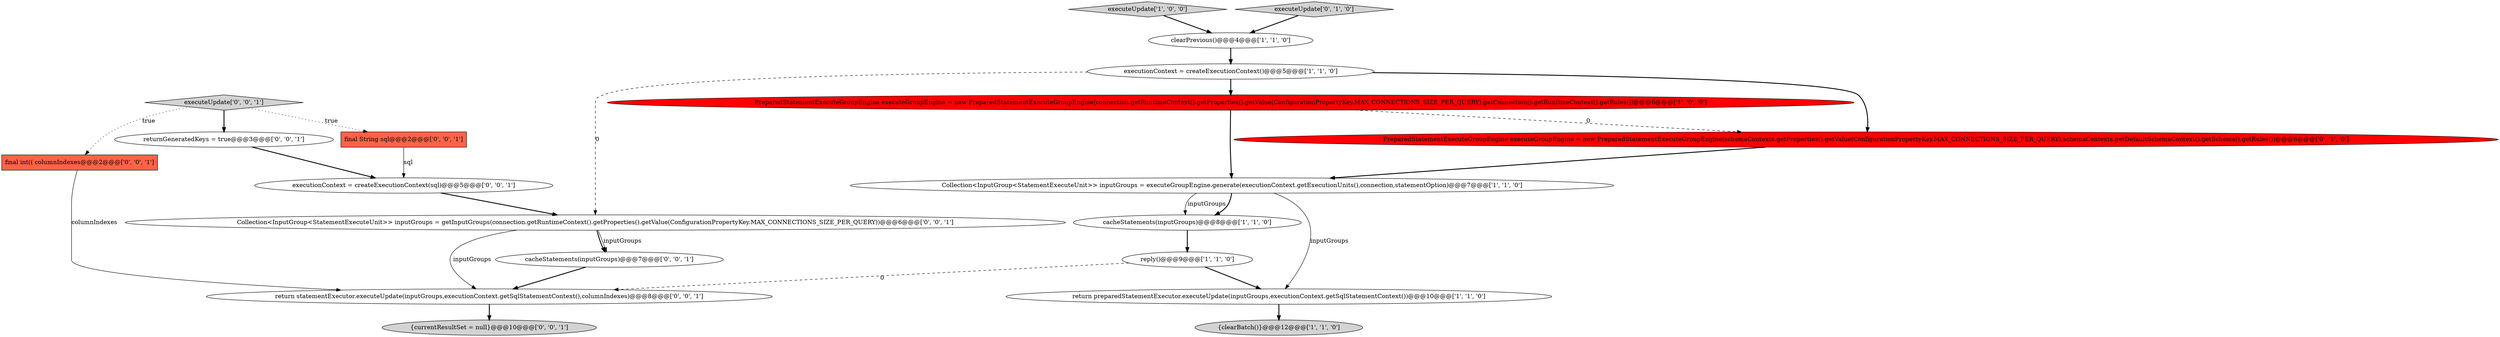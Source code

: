 digraph {
12 [style = filled, label = "final String sql@@@2@@@['0', '0', '1']", fillcolor = tomato, shape = box image = "AAA0AAABBB3BBB"];
19 [style = filled, label = "final int(( columnIndexes@@@2@@@['0', '0', '1']", fillcolor = tomato, shape = box image = "AAA0AAABBB3BBB"];
1 [style = filled, label = "executeUpdate['1', '0', '0']", fillcolor = lightgray, shape = diamond image = "AAA0AAABBB1BBB"];
9 [style = filled, label = "executeUpdate['0', '1', '0']", fillcolor = lightgray, shape = diamond image = "AAA0AAABBB2BBB"];
16 [style = filled, label = "Collection<InputGroup<StatementExecuteUnit>> inputGroups = getInputGroups(connection.getRuntimeContext().getProperties().getValue(ConfigurationPropertyKey.MAX_CONNECTIONS_SIZE_PER_QUERY))@@@6@@@['0', '0', '1']", fillcolor = white, shape = ellipse image = "AAA0AAABBB3BBB"];
3 [style = filled, label = "PreparedStatementExecuteGroupEngine executeGroupEngine = new PreparedStatementExecuteGroupEngine(connection.getRuntimeContext().getProperties().getValue(ConfigurationPropertyKey.MAX_CONNECTIONS_SIZE_PER_QUERY),getConnection().getRuntimeContext().getRules())@@@6@@@['1', '0', '0']", fillcolor = red, shape = ellipse image = "AAA1AAABBB1BBB"];
0 [style = filled, label = "Collection<InputGroup<StatementExecuteUnit>> inputGroups = executeGroupEngine.generate(executionContext.getExecutionUnits(),connection,statementOption)@@@7@@@['1', '1', '0']", fillcolor = white, shape = ellipse image = "AAA0AAABBB1BBB"];
6 [style = filled, label = "clearPrevious()@@@4@@@['1', '1', '0']", fillcolor = white, shape = ellipse image = "AAA0AAABBB1BBB"];
2 [style = filled, label = "cacheStatements(inputGroups)@@@8@@@['1', '1', '0']", fillcolor = white, shape = ellipse image = "AAA0AAABBB1BBB"];
14 [style = filled, label = "return statementExecutor.executeUpdate(inputGroups,executionContext.getSqlStatementContext(),columnIndexes)@@@8@@@['0', '0', '1']", fillcolor = white, shape = ellipse image = "AAA0AAABBB3BBB"];
15 [style = filled, label = "returnGeneratedKeys = true@@@3@@@['0', '0', '1']", fillcolor = white, shape = ellipse image = "AAA0AAABBB3BBB"];
17 [style = filled, label = "{currentResultSet = null}@@@10@@@['0', '0', '1']", fillcolor = lightgray, shape = ellipse image = "AAA0AAABBB3BBB"];
18 [style = filled, label = "cacheStatements(inputGroups)@@@7@@@['0', '0', '1']", fillcolor = white, shape = ellipse image = "AAA0AAABBB3BBB"];
8 [style = filled, label = "return preparedStatementExecutor.executeUpdate(inputGroups,executionContext.getSqlStatementContext())@@@10@@@['1', '1', '0']", fillcolor = white, shape = ellipse image = "AAA0AAABBB1BBB"];
4 [style = filled, label = "{clearBatch()}@@@12@@@['1', '1', '0']", fillcolor = lightgray, shape = ellipse image = "AAA0AAABBB1BBB"];
7 [style = filled, label = "reply()@@@9@@@['1', '1', '0']", fillcolor = white, shape = ellipse image = "AAA0AAABBB1BBB"];
10 [style = filled, label = "PreparedStatementExecuteGroupEngine executeGroupEngine = new PreparedStatementExecuteGroupEngine(schemaContexts.getProperties().getValue(ConfigurationPropertyKey.MAX_CONNECTIONS_SIZE_PER_QUERY),schemaContexts.getDefaultSchemaContext().getSchema().getRules())@@@6@@@['0', '1', '0']", fillcolor = red, shape = ellipse image = "AAA1AAABBB2BBB"];
11 [style = filled, label = "executeUpdate['0', '0', '1']", fillcolor = lightgray, shape = diamond image = "AAA0AAABBB3BBB"];
5 [style = filled, label = "executionContext = createExecutionContext()@@@5@@@['1', '1', '0']", fillcolor = white, shape = ellipse image = "AAA0AAABBB1BBB"];
13 [style = filled, label = "executionContext = createExecutionContext(sql)@@@5@@@['0', '0', '1']", fillcolor = white, shape = ellipse image = "AAA0AAABBB3BBB"];
5->3 [style = bold, label=""];
0->2 [style = solid, label="inputGroups"];
5->10 [style = bold, label=""];
15->13 [style = bold, label=""];
16->18 [style = bold, label=""];
12->13 [style = solid, label="sql"];
7->14 [style = dashed, label="0"];
0->2 [style = bold, label=""];
11->12 [style = dotted, label="true"];
14->17 [style = bold, label=""];
19->14 [style = solid, label="columnIndexes"];
7->8 [style = bold, label=""];
13->16 [style = bold, label=""];
11->15 [style = bold, label=""];
3->0 [style = bold, label=""];
9->6 [style = bold, label=""];
16->18 [style = solid, label="inputGroups"];
5->16 [style = dashed, label="0"];
6->5 [style = bold, label=""];
1->6 [style = bold, label=""];
10->0 [style = bold, label=""];
11->19 [style = dotted, label="true"];
3->10 [style = dashed, label="0"];
2->7 [style = bold, label=""];
8->4 [style = bold, label=""];
16->14 [style = solid, label="inputGroups"];
18->14 [style = bold, label=""];
0->8 [style = solid, label="inputGroups"];
}
